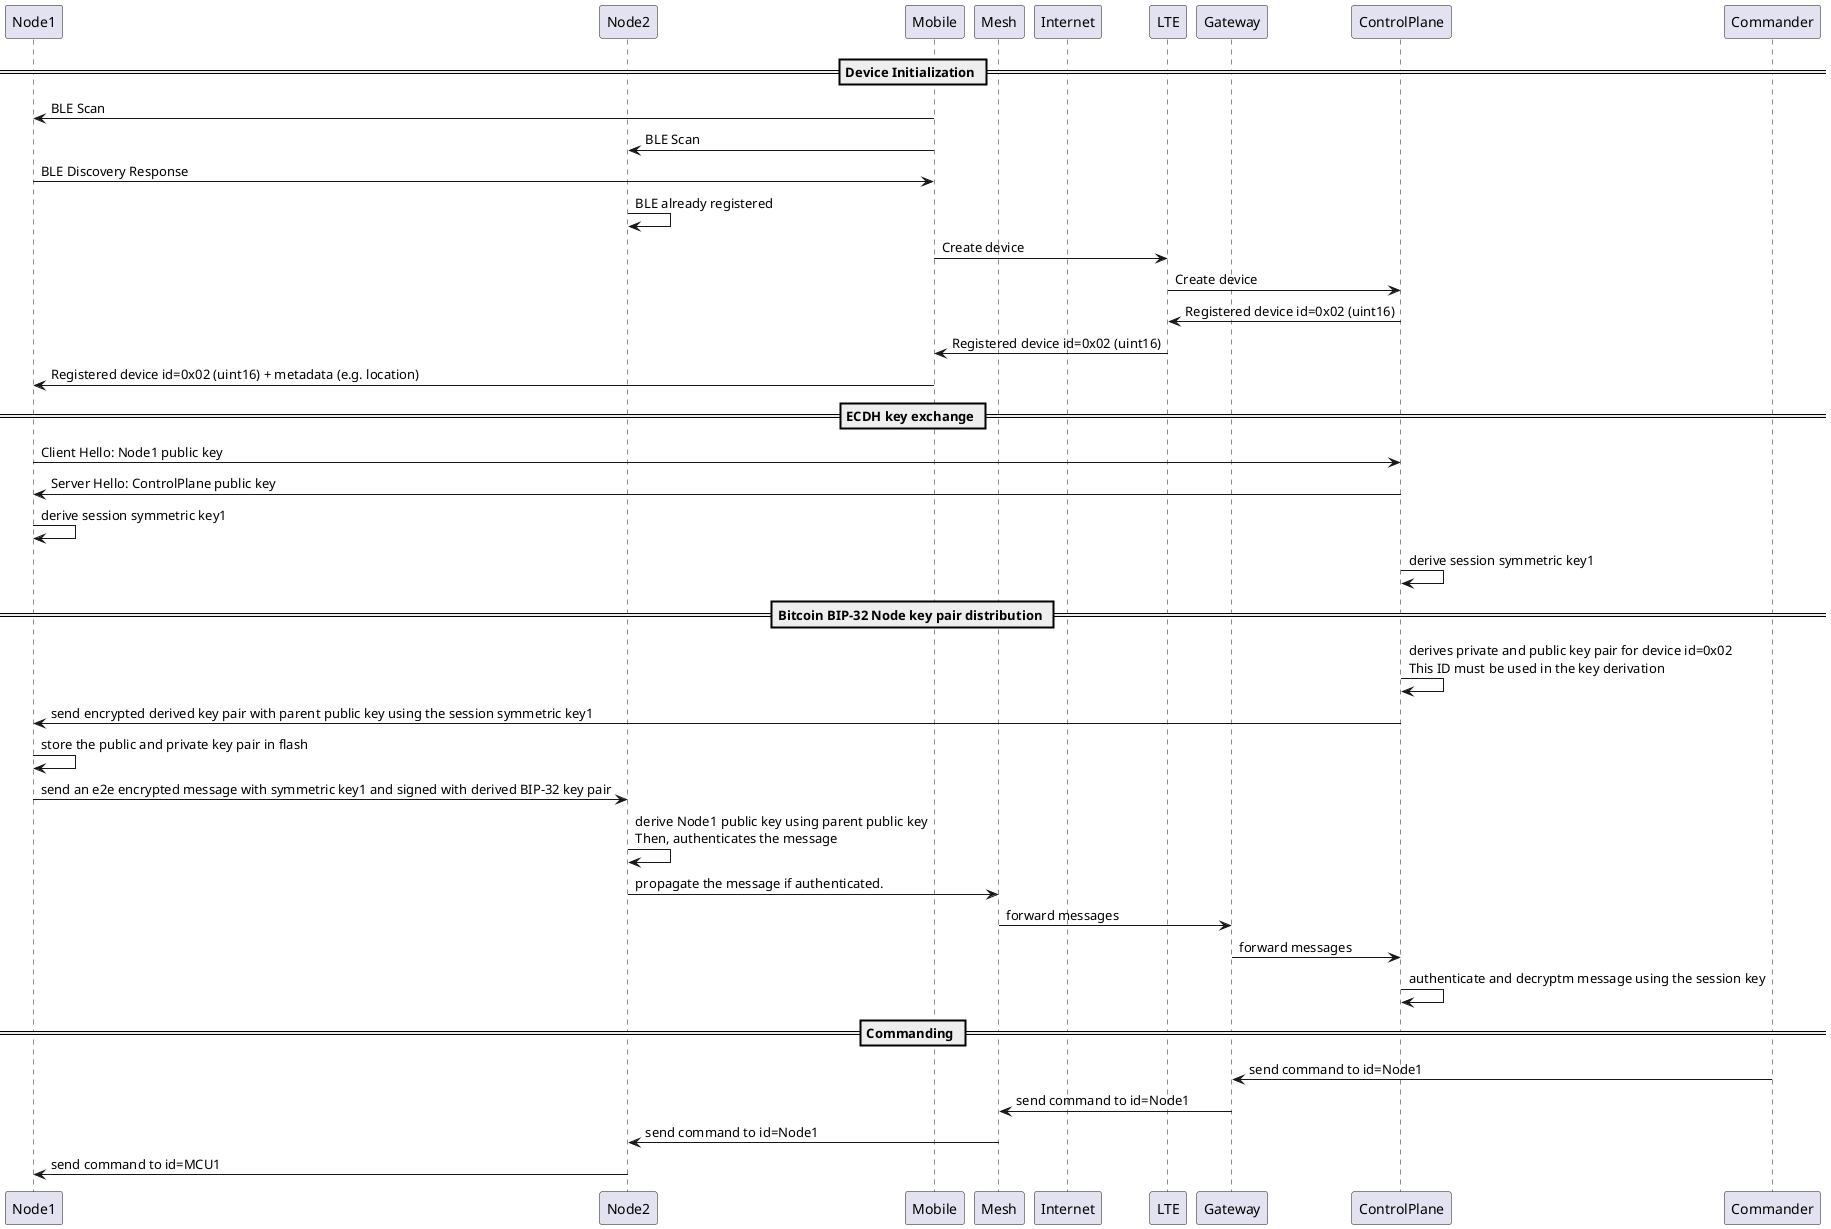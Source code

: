 @startuml

participant Node1
participant Node2
participant Mobile
participant Mesh
participant Internet
participant LTE
participant Gateway
participant ControlPlane

== Device Initialization ==

Mobile -> Node1: BLE Scan
Mobile -> Node2: BLE Scan

Node1 -> Mobile: BLE Discovery Response
Node2 -> Node2: BLE already registered

Mobile -> LTE: Create device
LTE -> ControlPlane: Create device

ControlPlane -> LTE: Registered device id=0x02 (uint16)
LTE -> Mobile: Registered device id=0x02 (uint16)
Mobile -> Node1: Registered device id=0x02 (uint16) + metadata (e.g. location)

== ECDH key exchange ==
Node1 -> ControlPlane: Client Hello: Node1 public key
ControlPlane -> Node1: Server Hello: ControlPlane public key
Node1 -> Node1: derive session symmetric key1
ControlPlane -> ControlPlane: derive session symmetric key1

== Bitcoin BIP-32 Node key pair distribution ==
ControlPlane -> ControlPlane: derives private and public key pair for device id=0x02\nThis ID must be used in the key derivation
ControlPlane -> Node1: send encrypted derived key pair with parent public key using the session symmetric key1
Node1 -> Node1: store the public and private key pair in flash
Node1 -> Node2: send an e2e encrypted message with symmetric key1 and signed with derived BIP-32 key pair
Node2 -> Node2: derive Node1 public key using parent public key\nThen, authenticates the message
Node2 -> Mesh: propagate the message if authenticated.
Mesh -> Gateway: forward messages
Gateway -> ControlPlane: forward messages
ControlPlane -> ControlPlane: authenticate and decryptm message using the session key

== Commanding ==

Commander -> Gateway: send command to id=Node1
Gateway -> Mesh: send command to id=Node1
Mesh -> Node2: send command to id=Node1
Node2 -> Node1: send command to id=MCU1
@enduml

